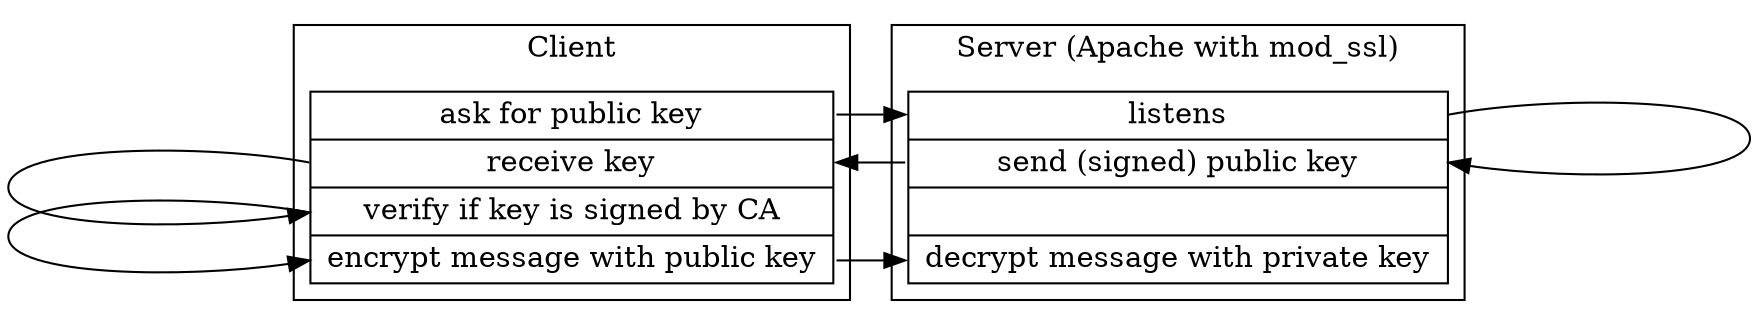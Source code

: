 digraph G {
	node [shape=record];
	/*edge [arrowhead=none];
*/	rankdir="LR";
	
	subgraph cluster_0{
		label="Client"
		client
	}
	subgraph cluster_1{
		label="Server (Apache with mod_ssl)"
		server
	}
	
	client[label="<f0>ask for public key|<f1>receive key				|<f2>verify if key is signed by CA		|<f3>encrypt message with public key"]
	server[label="<f0>listens			|<f1>send (signed) public key	|										|<f2>decrypt message with private key"]
	
	client:f0->server:f0
	server:f0:e->server:f1:e
	server:f1->client:f1
	client:f1:w->client:f2:w->client:f3:w
	client:f3->server:f2
		
}